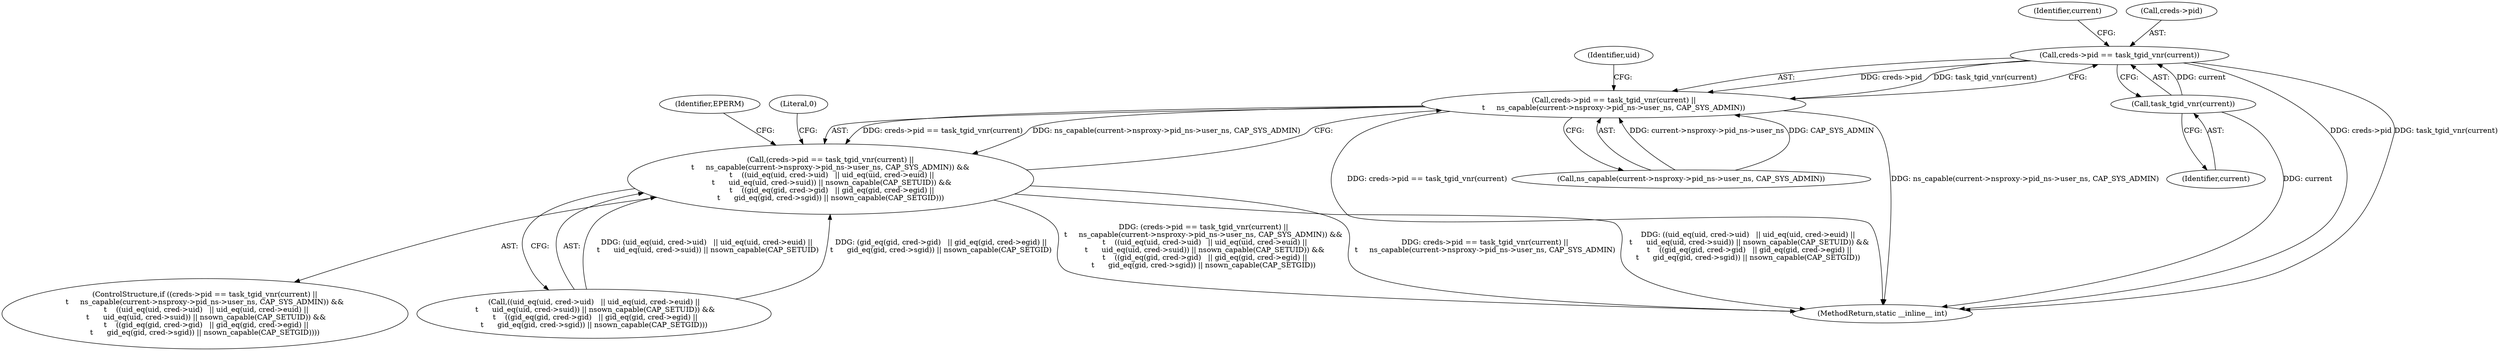 digraph "0_linux_d661684cf6820331feae71146c35da83d794467e@pointer" {
"1000141" [label="(Call,creds->pid == task_tgid_vnr(current))"];
"1000145" [label="(Call,task_tgid_vnr(current))"];
"1000140" [label="(Call,creds->pid == task_tgid_vnr(current) ||\n\t     ns_capable(current->nsproxy->pid_ns->user_ns, CAP_SYS_ADMIN))"];
"1000139" [label="(Call,(creds->pid == task_tgid_vnr(current) ||\n\t     ns_capable(current->nsproxy->pid_ns->user_ns, CAP_SYS_ADMIN)) &&\n \t    ((uid_eq(uid, cred->uid)   || uid_eq(uid, cred->euid) ||\n \t      uid_eq(uid, cred->suid)) || nsown_capable(CAP_SETUID)) &&\n \t    ((gid_eq(gid, cred->gid)   || gid_eq(gid, cred->egid) ||\n\t      gid_eq(gid, cred->sgid)) || nsown_capable(CAP_SETGID)))"];
"1000202" [label="(Identifier,EPERM)"];
"1000141" [label="(Call,creds->pid == task_tgid_vnr(current))"];
"1000145" [label="(Call,task_tgid_vnr(current))"];
"1000146" [label="(Identifier,current)"];
"1000151" [label="(Identifier,current)"];
"1000142" [label="(Call,creds->pid)"];
"1000138" [label="(ControlStructure,if ((creds->pid == task_tgid_vnr(current) ||\n\t     ns_capable(current->nsproxy->pid_ns->user_ns, CAP_SYS_ADMIN)) &&\n \t    ((uid_eq(uid, cred->uid)   || uid_eq(uid, cred->euid) ||\n \t      uid_eq(uid, cred->suid)) || nsown_capable(CAP_SETUID)) &&\n \t    ((gid_eq(gid, cred->gid)   || gid_eq(gid, cred->egid) ||\n\t      gid_eq(gid, cred->sgid)) || nsown_capable(CAP_SETGID))))"];
"1000140" [label="(Call,creds->pid == task_tgid_vnr(current) ||\n\t     ns_capable(current->nsproxy->pid_ns->user_ns, CAP_SYS_ADMIN))"];
"1000147" [label="(Call,ns_capable(current->nsproxy->pid_ns->user_ns, CAP_SYS_ADMIN))"];
"1000160" [label="(Identifier,uid)"];
"1000156" [label="(Call,((uid_eq(uid, cred->uid)   || uid_eq(uid, cred->euid) ||\n \t      uid_eq(uid, cred->suid)) || nsown_capable(CAP_SETUID)) &&\n \t    ((gid_eq(gid, cred->gid)   || gid_eq(gid, cred->egid) ||\n\t      gid_eq(gid, cred->sgid)) || nsown_capable(CAP_SETGID)))"];
"1000199" [label="(Literal,0)"];
"1000139" [label="(Call,(creds->pid == task_tgid_vnr(current) ||\n\t     ns_capable(current->nsproxy->pid_ns->user_ns, CAP_SYS_ADMIN)) &&\n \t    ((uid_eq(uid, cred->uid)   || uid_eq(uid, cred->euid) ||\n \t      uid_eq(uid, cred->suid)) || nsown_capable(CAP_SETUID)) &&\n \t    ((gid_eq(gid, cred->gid)   || gid_eq(gid, cred->egid) ||\n\t      gid_eq(gid, cred->sgid)) || nsown_capable(CAP_SETGID)))"];
"1000203" [label="(MethodReturn,static __inline__ int)"];
"1000141" -> "1000140"  [label="AST: "];
"1000141" -> "1000145"  [label="CFG: "];
"1000142" -> "1000141"  [label="AST: "];
"1000145" -> "1000141"  [label="AST: "];
"1000151" -> "1000141"  [label="CFG: "];
"1000140" -> "1000141"  [label="CFG: "];
"1000141" -> "1000203"  [label="DDG: creds->pid"];
"1000141" -> "1000203"  [label="DDG: task_tgid_vnr(current)"];
"1000141" -> "1000140"  [label="DDG: creds->pid"];
"1000141" -> "1000140"  [label="DDG: task_tgid_vnr(current)"];
"1000145" -> "1000141"  [label="DDG: current"];
"1000145" -> "1000146"  [label="CFG: "];
"1000146" -> "1000145"  [label="AST: "];
"1000145" -> "1000203"  [label="DDG: current"];
"1000140" -> "1000139"  [label="AST: "];
"1000140" -> "1000147"  [label="CFG: "];
"1000147" -> "1000140"  [label="AST: "];
"1000160" -> "1000140"  [label="CFG: "];
"1000139" -> "1000140"  [label="CFG: "];
"1000140" -> "1000203"  [label="DDG: creds->pid == task_tgid_vnr(current)"];
"1000140" -> "1000203"  [label="DDG: ns_capable(current->nsproxy->pid_ns->user_ns, CAP_SYS_ADMIN)"];
"1000140" -> "1000139"  [label="DDG: creds->pid == task_tgid_vnr(current)"];
"1000140" -> "1000139"  [label="DDG: ns_capable(current->nsproxy->pid_ns->user_ns, CAP_SYS_ADMIN)"];
"1000147" -> "1000140"  [label="DDG: current->nsproxy->pid_ns->user_ns"];
"1000147" -> "1000140"  [label="DDG: CAP_SYS_ADMIN"];
"1000139" -> "1000138"  [label="AST: "];
"1000139" -> "1000156"  [label="CFG: "];
"1000156" -> "1000139"  [label="AST: "];
"1000199" -> "1000139"  [label="CFG: "];
"1000202" -> "1000139"  [label="CFG: "];
"1000139" -> "1000203"  [label="DDG: (creds->pid == task_tgid_vnr(current) ||\n\t     ns_capable(current->nsproxy->pid_ns->user_ns, CAP_SYS_ADMIN)) &&\n \t    ((uid_eq(uid, cred->uid)   || uid_eq(uid, cred->euid) ||\n \t      uid_eq(uid, cred->suid)) || nsown_capable(CAP_SETUID)) &&\n \t    ((gid_eq(gid, cred->gid)   || gid_eq(gid, cred->egid) ||\n\t      gid_eq(gid, cred->sgid)) || nsown_capable(CAP_SETGID))"];
"1000139" -> "1000203"  [label="DDG: creds->pid == task_tgid_vnr(current) ||\n\t     ns_capable(current->nsproxy->pid_ns->user_ns, CAP_SYS_ADMIN)"];
"1000139" -> "1000203"  [label="DDG: ((uid_eq(uid, cred->uid)   || uid_eq(uid, cred->euid) ||\n \t      uid_eq(uid, cred->suid)) || nsown_capable(CAP_SETUID)) &&\n \t    ((gid_eq(gid, cred->gid)   || gid_eq(gid, cred->egid) ||\n\t      gid_eq(gid, cred->sgid)) || nsown_capable(CAP_SETGID))"];
"1000156" -> "1000139"  [label="DDG: (uid_eq(uid, cred->uid)   || uid_eq(uid, cred->euid) ||\n \t      uid_eq(uid, cred->suid)) || nsown_capable(CAP_SETUID)"];
"1000156" -> "1000139"  [label="DDG: (gid_eq(gid, cred->gid)   || gid_eq(gid, cred->egid) ||\n\t      gid_eq(gid, cred->sgid)) || nsown_capable(CAP_SETGID)"];
}

